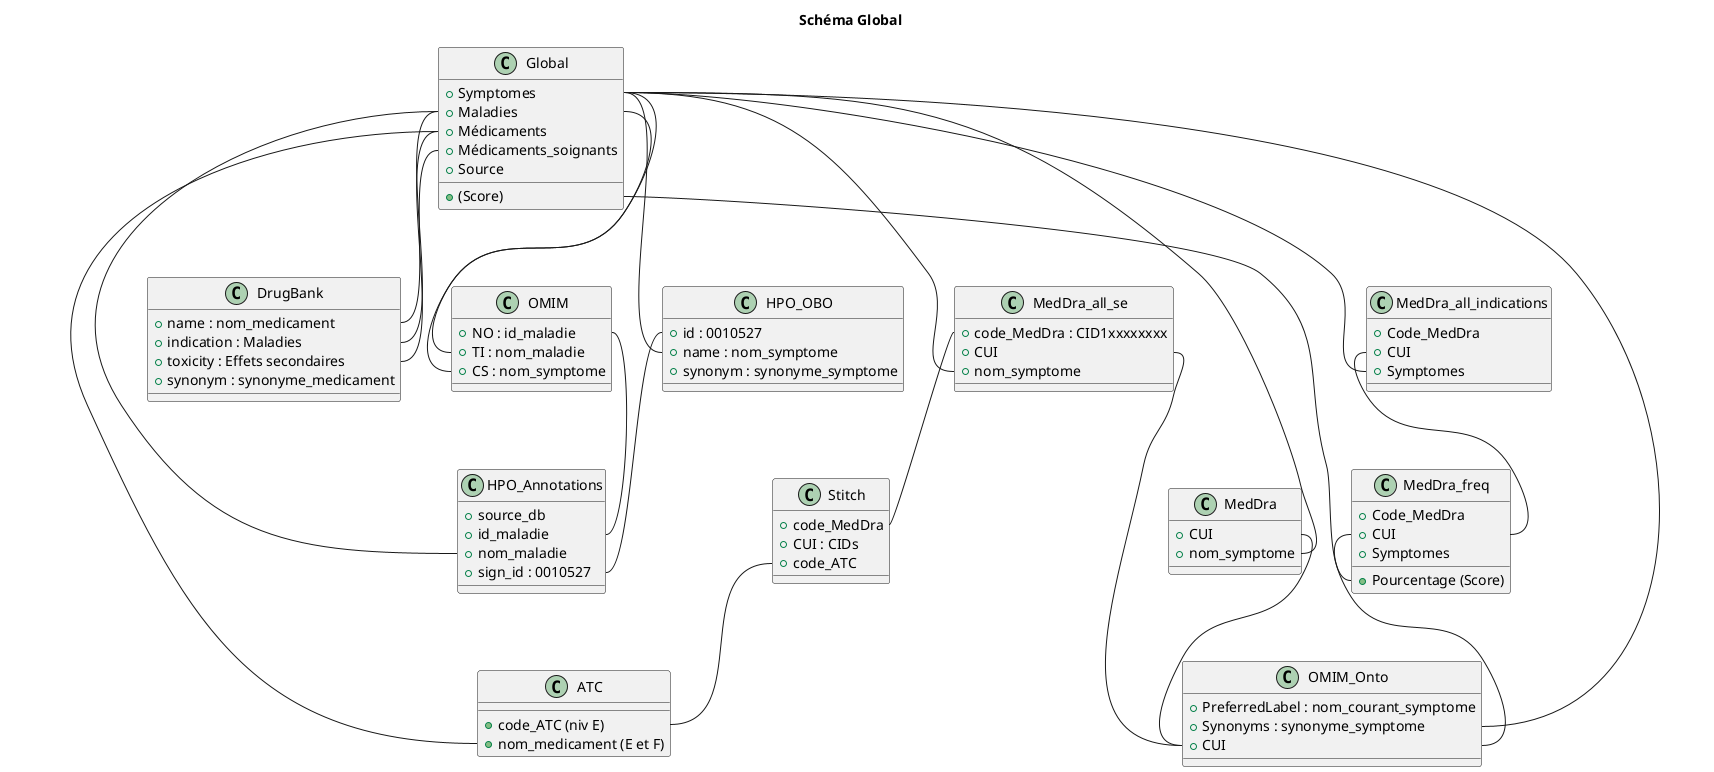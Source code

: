@startuml
skinparam shadowing false

title Schéma Global


class Global{
    + Symptomes
    + Maladies
    + Médicaments
    + Médicaments_soignants
    + Source
    + (Score)
}

class MedDra_all_se {
    + code_MedDra : CID1xxxxxxxx
    + CUI
    + nom_symptome
}

class Stitch{
    + code_MedDra 
    + CUI : CIDs
    + code_ATC
}

class ATC{
    + code_ATC (niv E)
    + nom_medicament (E et F)
}

class HPO_Annotations {
    + source_db
    + id_maladie 
    + nom_maladie
    + sign_id : 0010527
}

class HPO_OBO{
    + id : 0010527
    + name : nom_symptome
    + synonym : synonyme_symptome
}

class OMIM_Onto {
    + PreferredLabel : nom_courant_symptome
    + Synonyms : synonyme_symptome
    + CUI
}

class OMIM{
    + NO : id_maladie
    + TI : nom_maladie
    + CS : nom_symptome 
}

class MedDra {
    + CUI
    + nom_symptome
}

class DrugBank {
    + name : nom_medicament
    + indication : Maladies
    + toxicity : Effets secondaires
    + synonym : synonyme_medicament
}


class MedDra_all_indications {
    + Code_MedDra
    + CUI
    + Symptomes
}

class MedDra_freq{
    + Code_MedDra
    + CUI
    + Pourcentage (Score)
    + Symptomes  
}

Global::Symptomes -- HPO_OBO::nom_symptome
Global::Symptomes -- MedDra::nom_symptome
Global::Symptomes -- OMIM::nom_symptome
Global::Maladies -- DrugBank::indication
Global::Médicaments -- DrugBank::toxicity
Global::Symptomes -- MedDra_all_indications::Symptomes
Global::Symptomes -- MedDra_all_se::nom_symptome


HPO_OBO::id -- HPO_Annotations::sign_id
HPO_Annotations::nom_maladie -- Global::Maladies


MedDra::CUI--OMIM_Onto::CUI
OMIM_Onto::Synonyms-- Global::Symptomes

OMIM::nom_maladie--Global::Maladies
OMIM::id_maladie--HPO_Annotations::id_maladie


ATC::nom_medicament -- Global::Médicaments
MedDra_all_se::code_MedDra -- Stitch::code_MedDra
Stitch::code_ATC-- ATC::code_ATC 
MedDra_freq::Pourcentage -- Global::Score
MedDra_all_indications::CUI -- MedDra_freq::CUI

MedDra_freq::CUI -- OMIM_Onto::CUI
MedDra_all_se::CUI -- OMIM_Onto::CUI


DrugBank::name -- Global::Médicaments_soignants
@enduml